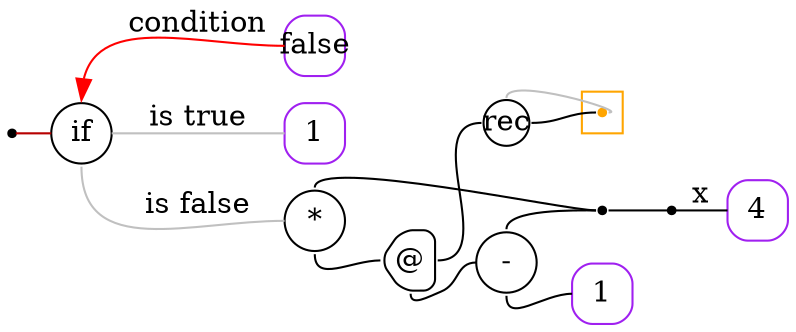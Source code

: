 digraph G {
  rankdir=LR;
  edge[arrowhead=none,arrowtail=none];
  node[fixedsize=true,shape=circle]
  size="9.201041666666667,5.219270833333334";
  labeldistance=0;
  nodesep=.175;
  ranksep=.175;

 nd1[shape=point];
 nd68[label="rec",tooltip="nd68-RecurGraph",style=rounded,width=.3,height=.3,color="#000000"];
   subgraph cluster_nd72 {
     graph[style=fill,color="orange"];
     ndcluster_nd72[tooltip="nd72",orientation=90,shape=point,color="orange"];
   };
   nd14[label="4",tooltip="nd14-ConstGraph",style=rounded,orientation=90,shape=square,width=.4,height=.4,color="purple"];
 nd27[label="if",tooltip="nd27-IfGraph",style=rounded,width=.4,height=.4,color="#000000"];
   nd40[label="1",tooltip="nd40-ConstGraph",style=rounded,orientation=90,shape=square,width=.4,height=.4,color="purple"];
 nd42[label="*",tooltip="nd42-BinOpGraph",style=rounded,width=.4,height=.4,color="#000000"];
 nd45[label="@",tooltip="nd45-AppGraph",style=rounded,orientation=90,shape=house,width=.4,height=.4,color="#000000"];
 nd49[label="-",tooltip="nd49-BinOpGraph",style=rounded,width=.4,height=.4,color="#000000"];
   nd55[label="1",tooltip="nd55-ConstGraph",style=rounded,orientation=90,shape=square,width=.4,height=.4,color="purple"];
 nd59[label=" ",tooltip="nd59-ContractGraph",style=rounded,orientation=90,shape=point];
 nd61[label=" ",tooltip="nd61-ContractGraph",style=rounded,orientation=90,shape=point];
   nd102[label="false",tooltip="nd102-ConstGraph",style=rounded,orientation=90,shape=square,width=.4,height=.4,color="purple"];

  nd49->nd55[tailport=s,headport=w];
  nd45->nd68[tailport=e,headport=w,color=black,arrowhead=none,arrowtail=none];
  nd45->nd49[tailport=s,headport=w];
  nd42->nd45[tailport=s,headport=w];
  nd49->nd59[tailport=n,headport=w];
  nd42->nd59[tailport=n,headport=w];
  nd27->nd102[dir=back,label="condition",headport=w,tailport=n,color=red,arrowtail=normal];
  nd27->nd40[label="is true",tailport=e,headport=w,color=grey,arrowhead=none,arrowtail=none];
  nd27->nd42[label="is false",tailport=s,headport=w,color=grey,arrowhead=none,arrowtail=none];
  nd59->nd61[tailport=e,headport=w];
  nd1->nd27[tailport=e,headport=w,color="#b70000",arrowhead=none,arrowtail=none];
  nd61->nd14[label="x",tailport=e,headport=w];
  nd68->ndcluster_nd72[dir=back,headport=e,tailport=n,color=grey,arrowhead=none,arrowtail=none];
  nd68->ndcluster_nd72[tailport=e,headport=w];
}